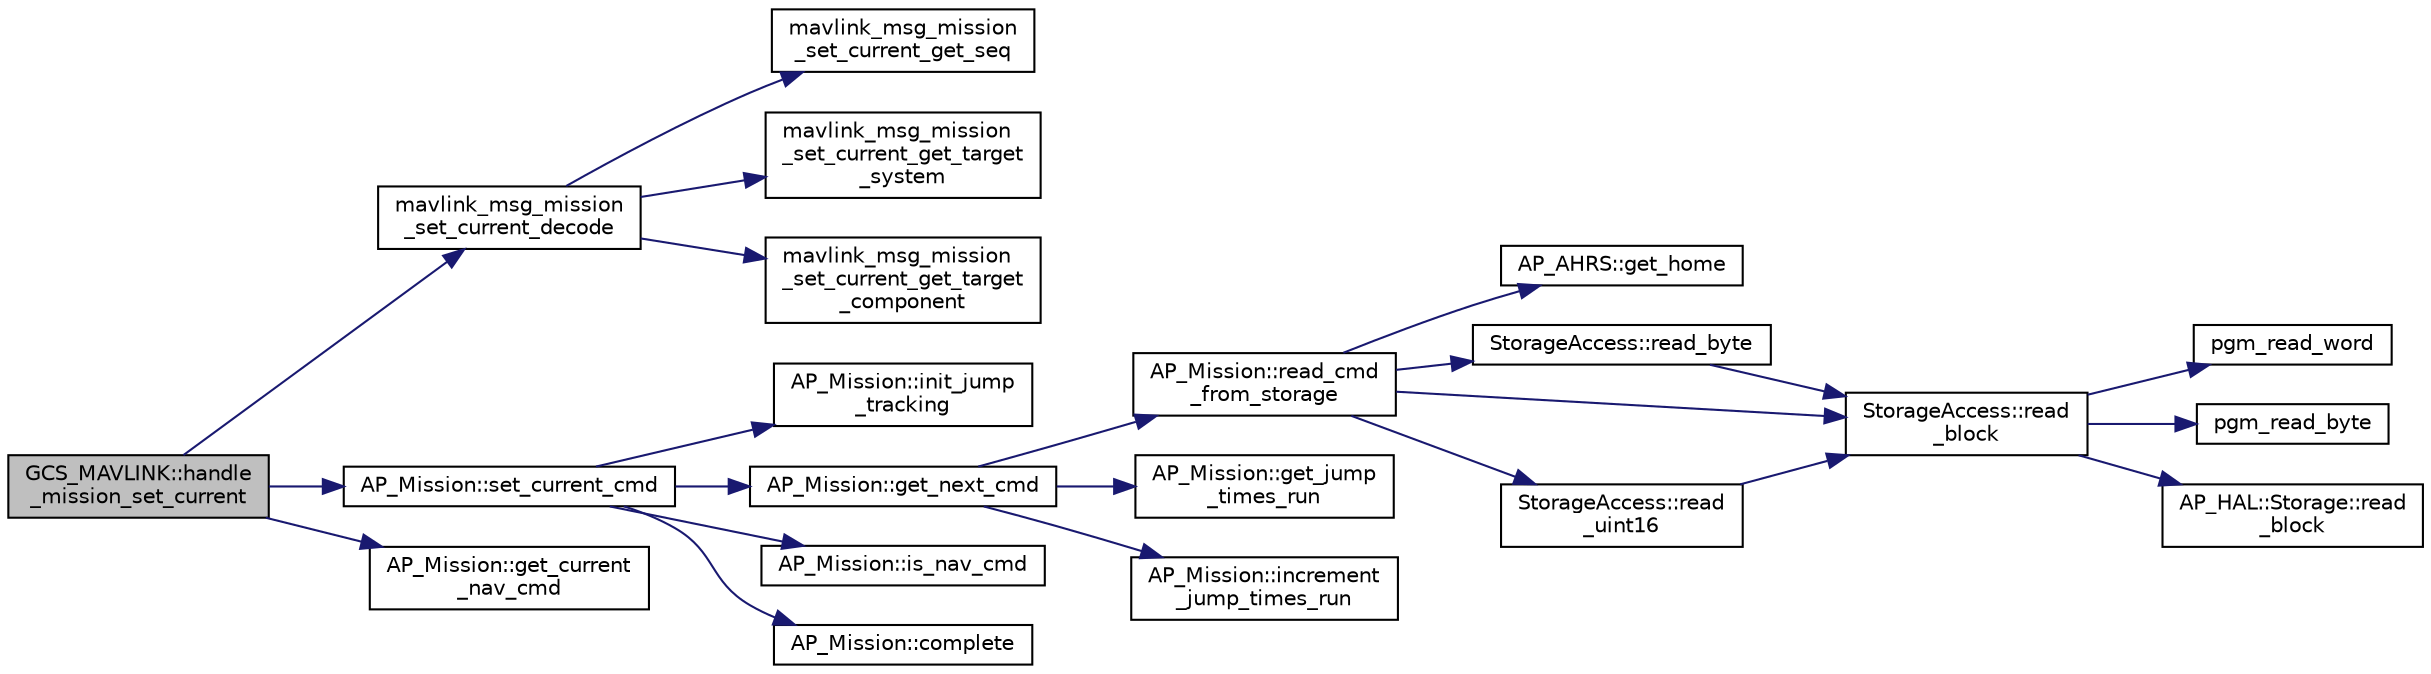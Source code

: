 digraph "GCS_MAVLINK::handle_mission_set_current"
{
 // INTERACTIVE_SVG=YES
  edge [fontname="Helvetica",fontsize="10",labelfontname="Helvetica",labelfontsize="10"];
  node [fontname="Helvetica",fontsize="10",shape=record];
  rankdir="LR";
  Node1 [label="GCS_MAVLINK::handle\l_mission_set_current",height=0.2,width=0.4,color="black", fillcolor="grey75", style="filled" fontcolor="black"];
  Node1 -> Node2 [color="midnightblue",fontsize="10",style="solid",fontname="Helvetica"];
  Node2 [label="mavlink_msg_mission\l_set_current_decode",height=0.2,width=0.4,color="black", fillcolor="white", style="filled",URL="$mavlink__msg__mission__set__current_8h.html#ac8cddccfd33b1caa65fd61a0fc86758f",tooltip="Decode a mission_set_current message into a struct. "];
  Node2 -> Node3 [color="midnightblue",fontsize="10",style="solid",fontname="Helvetica"];
  Node3 [label="mavlink_msg_mission\l_set_current_get_seq",height=0.2,width=0.4,color="black", fillcolor="white", style="filled",URL="$mavlink__msg__mission__set__current_8h.html#a1fbbd84397bb4488e992cc4aab02f4e4",tooltip="Get field seq from mission_set_current message. "];
  Node2 -> Node4 [color="midnightblue",fontsize="10",style="solid",fontname="Helvetica"];
  Node4 [label="mavlink_msg_mission\l_set_current_get_target\l_system",height=0.2,width=0.4,color="black", fillcolor="white", style="filled",URL="$mavlink__msg__mission__set__current_8h.html#a8f8267540cc78d6a887bc7ac91a9a908",tooltip="Send a mission_set_current message. "];
  Node2 -> Node5 [color="midnightblue",fontsize="10",style="solid",fontname="Helvetica"];
  Node5 [label="mavlink_msg_mission\l_set_current_get_target\l_component",height=0.2,width=0.4,color="black", fillcolor="white", style="filled",URL="$mavlink__msg__mission__set__current_8h.html#a4e6f75dab7034b548ad8b744d4771a1d",tooltip="Get field target_component from mission_set_current message. "];
  Node1 -> Node6 [color="midnightblue",fontsize="10",style="solid",fontname="Helvetica"];
  Node6 [label="AP_Mission::set_current_cmd",height=0.2,width=0.4,color="black", fillcolor="white", style="filled",URL="$classAP__Mission.html#ac79a188f81816b3ddfe045b6a0feb6d1"];
  Node6 -> Node7 [color="midnightblue",fontsize="10",style="solid",fontname="Helvetica"];
  Node7 [label="AP_Mission::init_jump\l_tracking",height=0.2,width=0.4,color="black", fillcolor="white", style="filled",URL="$classAP__Mission.html#aec67c550bbe24af33ffd71d1e1371097"];
  Node6 -> Node8 [color="midnightblue",fontsize="10",style="solid",fontname="Helvetica"];
  Node8 [label="AP_Mission::get_next_cmd",height=0.2,width=0.4,color="black", fillcolor="white", style="filled",URL="$classAP__Mission.html#a7c36d142e7c758ce6f2a77c075fed793"];
  Node8 -> Node9 [color="midnightblue",fontsize="10",style="solid",fontname="Helvetica"];
  Node9 [label="AP_Mission::read_cmd\l_from_storage",height=0.2,width=0.4,color="black", fillcolor="white", style="filled",URL="$classAP__Mission.html#afa29a34a739b0fc995194412dde6e532"];
  Node9 -> Node10 [color="midnightblue",fontsize="10",style="solid",fontname="Helvetica"];
  Node10 [label="AP_AHRS::get_home",height=0.2,width=0.4,color="black", fillcolor="white", style="filled",URL="$classAP__AHRS.html#aea45b16e6469a3b392b8bf52fb864732"];
  Node9 -> Node11 [color="midnightblue",fontsize="10",style="solid",fontname="Helvetica"];
  Node11 [label="StorageAccess::read_byte",height=0.2,width=0.4,color="black", fillcolor="white", style="filled",URL="$classStorageAccess.html#a9a3fc24569bd437ffcb41de520bb3955"];
  Node11 -> Node12 [color="midnightblue",fontsize="10",style="solid",fontname="Helvetica"];
  Node12 [label="StorageAccess::read\l_block",height=0.2,width=0.4,color="black", fillcolor="white", style="filled",URL="$classStorageAccess.html#ab2a8575d541549a15645edc360fdaa91"];
  Node12 -> Node13 [color="midnightblue",fontsize="10",style="solid",fontname="Helvetica"];
  Node13 [label="pgm_read_word",height=0.2,width=0.4,color="black", fillcolor="white", style="filled",URL="$AP__Progmem__Identity_8h.html#a9fc333349fa71fdc21a2d5152c5e23a2"];
  Node12 -> Node14 [color="midnightblue",fontsize="10",style="solid",fontname="Helvetica"];
  Node14 [label="pgm_read_byte",height=0.2,width=0.4,color="black", fillcolor="white", style="filled",URL="$AP__Progmem__Identity_8h.html#a1514e0408e036062b4af844baaf567da"];
  Node12 -> Node15 [color="midnightblue",fontsize="10",style="solid",fontname="Helvetica"];
  Node15 [label="AP_HAL::Storage::read\l_block",height=0.2,width=0.4,color="black", fillcolor="white", style="filled",URL="$classAP__HAL_1_1Storage.html#a1c3b1e80b0bec7d4bacd3ecbefb3b3f3"];
  Node9 -> Node16 [color="midnightblue",fontsize="10",style="solid",fontname="Helvetica"];
  Node16 [label="StorageAccess::read\l_uint16",height=0.2,width=0.4,color="black", fillcolor="white", style="filled",URL="$classStorageAccess.html#ac7ca06ca086f97a302e94ecaf9b18b80"];
  Node16 -> Node12 [color="midnightblue",fontsize="10",style="solid",fontname="Helvetica"];
  Node9 -> Node12 [color="midnightblue",fontsize="10",style="solid",fontname="Helvetica"];
  Node8 -> Node17 [color="midnightblue",fontsize="10",style="solid",fontname="Helvetica"];
  Node17 [label="AP_Mission::get_jump\l_times_run",height=0.2,width=0.4,color="black", fillcolor="white", style="filled",URL="$classAP__Mission.html#ae9f8a591b4c8269b44059af9ce1dc4b1",tooltip="get_jump_times_run - returns number of times the jump command has been run "];
  Node8 -> Node18 [color="midnightblue",fontsize="10",style="solid",fontname="Helvetica"];
  Node18 [label="AP_Mission::increment\l_jump_times_run",height=0.2,width=0.4,color="black", fillcolor="white", style="filled",URL="$classAP__Mission.html#ab59bc82aa364f6119d923f47c6f1204b",tooltip="increment_jump_times_run - increments the recorded number of times the jump command has been run ..."];
  Node6 -> Node19 [color="midnightblue",fontsize="10",style="solid",fontname="Helvetica"];
  Node19 [label="AP_Mission::is_nav_cmd",height=0.2,width=0.4,color="black", fillcolor="white", style="filled",URL="$classAP__Mission.html#a0333558302eb51de1c6b8a1b50380f50",tooltip="is_nav_cmd - returns true if the command&#39;s id is a &quot;navigation&quot; command, false if &quot;do&quot; or &quot;conditiona..."];
  Node6 -> Node20 [color="midnightblue",fontsize="10",style="solid",fontname="Helvetica"];
  Node20 [label="AP_Mission::complete",height=0.2,width=0.4,color="black", fillcolor="white", style="filled",URL="$classAP__Mission.html#ae04bc9bd768577cb710e91a789fe3507",tooltip="complete - mission is marked complete and clean-up performed including calling the mission_complete_f..."];
  Node1 -> Node21 [color="midnightblue",fontsize="10",style="solid",fontname="Helvetica"];
  Node21 [label="AP_Mission::get_current\l_nav_cmd",height=0.2,width=0.4,color="black", fillcolor="white", style="filled",URL="$classAP__Mission.html#ae6d739c048b1f5abb99bd4839243ac7a",tooltip="get_current_nav_cmd - returns the current &quot;navigation&quot; command "];
}
